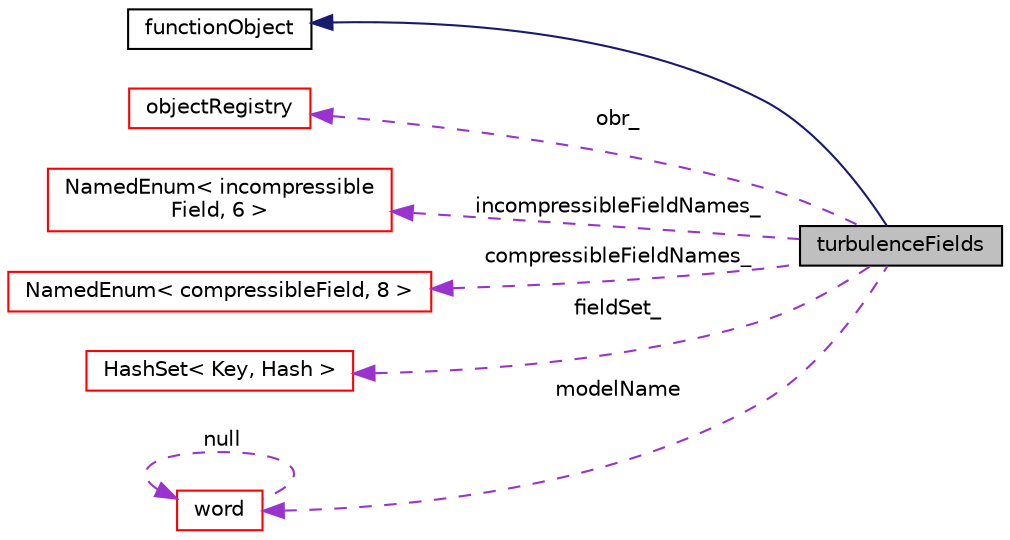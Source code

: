 digraph "turbulenceFields"
{
  bgcolor="transparent";
  edge [fontname="Helvetica",fontsize="10",labelfontname="Helvetica",labelfontsize="10"];
  node [fontname="Helvetica",fontsize="10",shape=record];
  rankdir="LR";
  Node1 [label="turbulenceFields",height=0.2,width=0.4,color="black", fillcolor="grey75", style="filled", fontcolor="black"];
  Node2 -> Node1 [dir="back",color="midnightblue",fontsize="10",style="solid",fontname="Helvetica"];
  Node2 [label="functionObject",height=0.2,width=0.4,color="black",URL="$a00884.html",tooltip="Abstract base-class for Time/database function objects. "];
  Node3 -> Node1 [dir="back",color="darkorchid3",fontsize="10",style="dashed",label=" obr_" ,fontname="Helvetica"];
  Node3 [label="objectRegistry",height=0.2,width=0.4,color="red",URL="$a01735.html",tooltip="Registry of regIOobjects. "];
  Node4 -> Node1 [dir="back",color="darkorchid3",fontsize="10",style="dashed",label=" incompressibleFieldNames_" ,fontname="Helvetica"];
  Node4 [label="NamedEnum\< incompressible\lField, 6 \>",height=0.2,width=0.4,color="red",URL="$a01609.html"];
  Node5 -> Node1 [dir="back",color="darkorchid3",fontsize="10",style="dashed",label=" compressibleFieldNames_" ,fontname="Helvetica"];
  Node5 [label="NamedEnum\< compressibleField, 8 \>",height=0.2,width=0.4,color="red",URL="$a01609.html"];
  Node6 -> Node1 [dir="back",color="darkorchid3",fontsize="10",style="dashed",label=" fieldSet_" ,fontname="Helvetica"];
  Node6 [label="HashSet\< Key, Hash \>",height=0.2,width=0.4,color="red",URL="$a00999.html",tooltip="A HashTable with keys but without contents. "];
  Node7 -> Node1 [dir="back",color="darkorchid3",fontsize="10",style="dashed",label=" modelName" ,fontname="Helvetica"];
  Node7 [label="word",height=0.2,width=0.4,color="red",URL="$a02987.html",tooltip="A class for handling words, derived from string. "];
  Node7 -> Node7 [dir="back",color="darkorchid3",fontsize="10",style="dashed",label=" null" ,fontname="Helvetica"];
}
